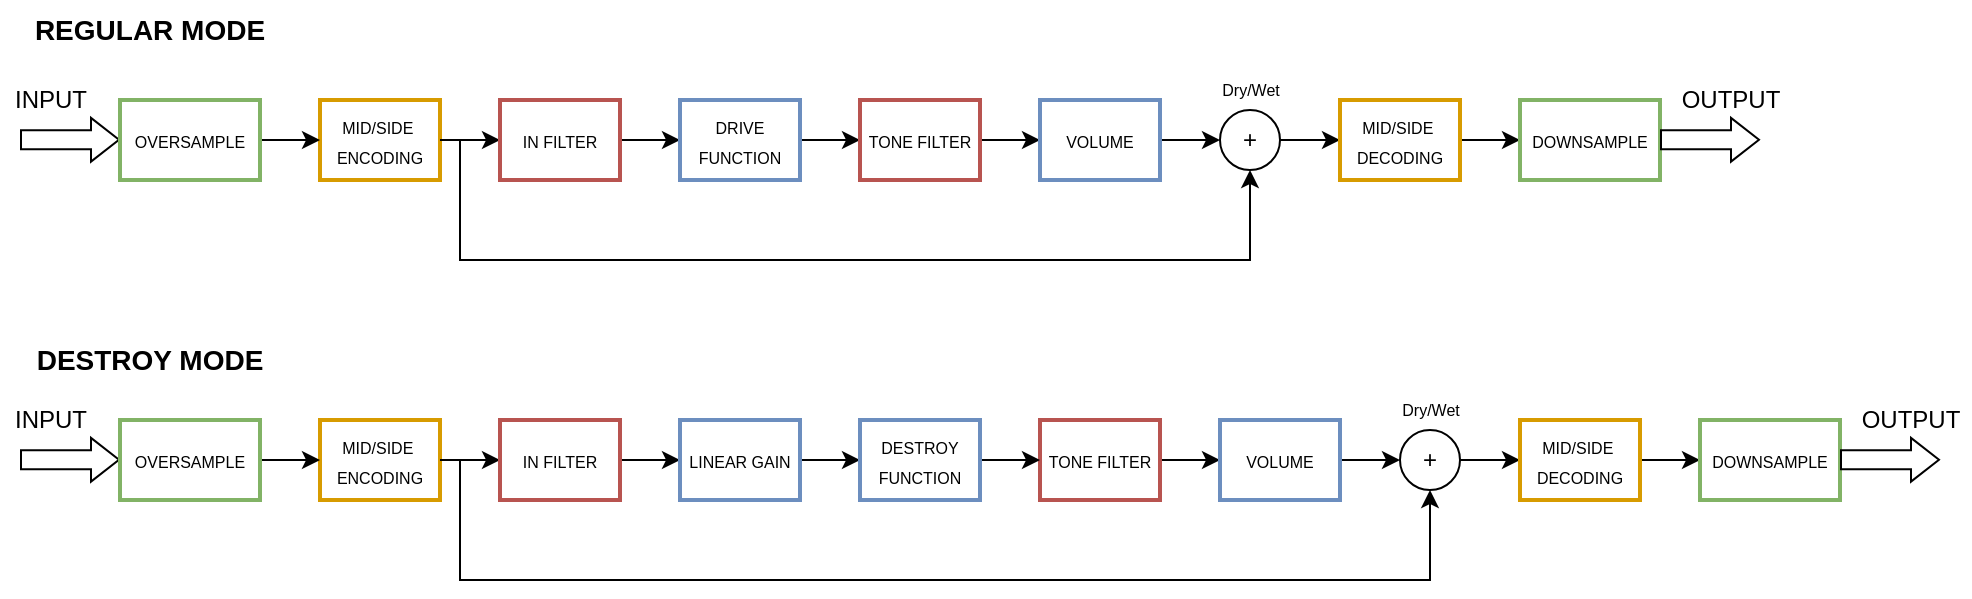 <mxfile version="18.0.2" type="device"><diagram id="dr8piRN5F8mOHqAYA1eF" name="Page-1"><mxGraphModel dx="1038" dy="525" grid="0" gridSize="10" guides="1" tooltips="1" connect="1" arrows="1" fold="1" page="1" pageScale="1" pageWidth="1169" pageHeight="827" math="0" shadow="0"><root><mxCell id="0"/><mxCell id="1" parent="0"/><mxCell id="1cG0Ijkx4MYb0JVEAFdg-1" value="" style="shape=flexArrow;endArrow=classic;html=1;rounded=0;endWidth=11.429;endSize=4.334;width=9.429;" edge="1" parent="1"><mxGeometry width="50" height="50" relative="1" as="geometry"><mxPoint x="30" y="179.86" as="sourcePoint"/><mxPoint x="80" y="179.86" as="targetPoint"/></mxGeometry></mxCell><mxCell id="1cG0Ijkx4MYb0JVEAFdg-2" value="INPUT" style="text;html=1;align=center;verticalAlign=middle;resizable=0;points=[];autosize=1;strokeColor=none;fillColor=none;" vertex="1" parent="1"><mxGeometry x="20" y="150" width="50" height="20" as="geometry"/></mxCell><mxCell id="1cG0Ijkx4MYb0JVEAFdg-3" value="&lt;font style=&quot;font-size: 8px;&quot;&gt;MID/SIDE&amp;nbsp;&lt;br&gt;ENCODING&lt;/font&gt;" style="rounded=0;whiteSpace=wrap;html=1;align=center;fillColor=default;strokeColor=#d79b00;strokeWidth=2;" vertex="1" parent="1"><mxGeometry x="180" y="160" width="60" height="40" as="geometry"/></mxCell><mxCell id="1cG0Ijkx4MYb0JVEAFdg-4" value="" style="endArrow=classic;html=1;rounded=0;fontSize=8;exitX=1;exitY=0.5;exitDx=0;exitDy=0;" edge="1" parent="1" source="1cG0Ijkx4MYb0JVEAFdg-3"><mxGeometry width="50" height="50" relative="1" as="geometry"><mxPoint x="320" y="230" as="sourcePoint"/><mxPoint x="270" y="180" as="targetPoint"/></mxGeometry></mxCell><mxCell id="1cG0Ijkx4MYb0JVEAFdg-8" value="" style="edgeStyle=orthogonalEdgeStyle;rounded=0;orthogonalLoop=1;jettySize=auto;html=1;fontSize=8;" edge="1" parent="1" source="1cG0Ijkx4MYb0JVEAFdg-6" target="1cG0Ijkx4MYb0JVEAFdg-7"><mxGeometry relative="1" as="geometry"/></mxCell><mxCell id="1cG0Ijkx4MYb0JVEAFdg-6" value="&lt;span style=&quot;font-size: 8px;&quot;&gt;IN FILTER&lt;/span&gt;" style="rounded=0;whiteSpace=wrap;html=1;fillColor=default;strokeColor=#b85450;strokeWidth=2;" vertex="1" parent="1"><mxGeometry x="270" y="160" width="60" height="40" as="geometry"/></mxCell><mxCell id="1cG0Ijkx4MYb0JVEAFdg-10" value="" style="edgeStyle=orthogonalEdgeStyle;rounded=0;orthogonalLoop=1;jettySize=auto;html=1;fontSize=8;" edge="1" parent="1" source="1cG0Ijkx4MYb0JVEAFdg-7" target="1cG0Ijkx4MYb0JVEAFdg-9"><mxGeometry relative="1" as="geometry"/></mxCell><mxCell id="1cG0Ijkx4MYb0JVEAFdg-7" value="&lt;span style=&quot;font-size: 8px;&quot;&gt;DRIVE FUNCTION&lt;/span&gt;" style="rounded=0;whiteSpace=wrap;html=1;fillColor=default;strokeColor=#6c8ebf;strokeWidth=2;" vertex="1" parent="1"><mxGeometry x="360" y="160" width="60" height="40" as="geometry"/></mxCell><mxCell id="1cG0Ijkx4MYb0JVEAFdg-12" value="" style="edgeStyle=orthogonalEdgeStyle;rounded=0;orthogonalLoop=1;jettySize=auto;html=1;fontSize=8;" edge="1" parent="1" source="1cG0Ijkx4MYb0JVEAFdg-9" target="1cG0Ijkx4MYb0JVEAFdg-11"><mxGeometry relative="1" as="geometry"/></mxCell><mxCell id="1cG0Ijkx4MYb0JVEAFdg-9" value="&lt;span style=&quot;font-size: 8px;&quot;&gt;TONE FILTER&lt;/span&gt;" style="rounded=0;whiteSpace=wrap;html=1;fillColor=default;strokeColor=#b85450;strokeWidth=2;" vertex="1" parent="1"><mxGeometry x="450" y="160" width="60" height="40" as="geometry"/></mxCell><mxCell id="1cG0Ijkx4MYb0JVEAFdg-14" value="" style="edgeStyle=orthogonalEdgeStyle;rounded=0;orthogonalLoop=1;jettySize=auto;html=1;fontSize=8;" edge="1" parent="1" source="1cG0Ijkx4MYb0JVEAFdg-11" target="1cG0Ijkx4MYb0JVEAFdg-13"><mxGeometry relative="1" as="geometry"/></mxCell><mxCell id="1cG0Ijkx4MYb0JVEAFdg-11" value="&lt;span style=&quot;font-size: 8px;&quot;&gt;VOLUME&lt;/span&gt;" style="rounded=0;whiteSpace=wrap;html=1;fillColor=default;strokeColor=#6c8ebf;strokeWidth=2;" vertex="1" parent="1"><mxGeometry x="540" y="160" width="60" height="40" as="geometry"/></mxCell><mxCell id="1cG0Ijkx4MYb0JVEAFdg-20" value="" style="edgeStyle=orthogonalEdgeStyle;rounded=0;orthogonalLoop=1;jettySize=auto;html=1;fontSize=8;" edge="1" parent="1" source="1cG0Ijkx4MYb0JVEAFdg-13"><mxGeometry relative="1" as="geometry"><mxPoint x="690" y="180" as="targetPoint"/></mxGeometry></mxCell><mxCell id="1cG0Ijkx4MYb0JVEAFdg-13" value="+" style="ellipse;whiteSpace=wrap;html=1;rounded=0;" vertex="1" parent="1"><mxGeometry x="630" y="165" width="30" height="30" as="geometry"/></mxCell><mxCell id="1cG0Ijkx4MYb0JVEAFdg-15" value="" style="endArrow=classic;html=1;rounded=0;fontSize=8;entryX=0.5;entryY=1;entryDx=0;entryDy=0;" edge="1" parent="1" target="1cG0Ijkx4MYb0JVEAFdg-13"><mxGeometry width="50" height="50" relative="1" as="geometry"><mxPoint x="250" y="180" as="sourcePoint"/><mxPoint x="680" y="240" as="targetPoint"/><Array as="points"><mxPoint x="250" y="240"/><mxPoint x="645" y="240"/></Array></mxGeometry></mxCell><mxCell id="1cG0Ijkx4MYb0JVEAFdg-17" value="" style="edgeStyle=orthogonalEdgeStyle;rounded=0;orthogonalLoop=1;jettySize=auto;html=1;fontSize=8;" edge="1" parent="1" source="1cG0Ijkx4MYb0JVEAFdg-16" target="1cG0Ijkx4MYb0JVEAFdg-3"><mxGeometry relative="1" as="geometry"/></mxCell><mxCell id="1cG0Ijkx4MYb0JVEAFdg-16" value="&lt;span style=&quot;font-size: 8px;&quot;&gt;OVERSAMPLE&lt;/span&gt;" style="rounded=0;whiteSpace=wrap;html=1;align=center;fillColor=default;strokeColor=#82b366;gradientColor=none;strokeWidth=2;" vertex="1" parent="1"><mxGeometry x="80" y="160" width="70" height="40" as="geometry"/></mxCell><mxCell id="1cG0Ijkx4MYb0JVEAFdg-18" value="Dry/Wet" style="text;html=1;align=center;verticalAlign=middle;resizable=0;points=[];autosize=1;strokeColor=none;fillColor=none;fontSize=8;" vertex="1" parent="1"><mxGeometry x="625" y="145" width="40" height="20" as="geometry"/></mxCell><mxCell id="1cG0Ijkx4MYb0JVEAFdg-23" value="" style="edgeStyle=orthogonalEdgeStyle;rounded=0;orthogonalLoop=1;jettySize=auto;html=1;fontSize=8;" edge="1" parent="1" source="1cG0Ijkx4MYb0JVEAFdg-21" target="1cG0Ijkx4MYb0JVEAFdg-22"><mxGeometry relative="1" as="geometry"/></mxCell><mxCell id="1cG0Ijkx4MYb0JVEAFdg-21" value="&lt;span style=&quot;font-size: 8px;&quot;&gt;MID/SIDE&amp;nbsp;&lt;br&gt;DECODING&lt;br&gt;&lt;/span&gt;" style="rounded=0;whiteSpace=wrap;html=1;fillColor=default;strokeColor=#d79b00;strokeWidth=2;" vertex="1" parent="1"><mxGeometry x="690" y="160" width="60" height="40" as="geometry"/></mxCell><mxCell id="1cG0Ijkx4MYb0JVEAFdg-22" value="&lt;span style=&quot;font-size: 8px;&quot;&gt;DOWNSAMPLE&lt;br&gt;&lt;/span&gt;" style="rounded=0;whiteSpace=wrap;html=1;fillColor=default;strokeColor=#82b366;gradientColor=none;strokeWidth=2;" vertex="1" parent="1"><mxGeometry x="780" y="160" width="70" height="40" as="geometry"/></mxCell><mxCell id="1cG0Ijkx4MYb0JVEAFdg-24" value="" style="shape=flexArrow;endArrow=classic;html=1;rounded=0;endWidth=11.429;endSize=4.334;width=9.429;" edge="1" parent="1"><mxGeometry width="50" height="50" relative="1" as="geometry"><mxPoint x="850" y="179.86" as="sourcePoint"/><mxPoint x="900" y="179.86" as="targetPoint"/></mxGeometry></mxCell><mxCell id="1cG0Ijkx4MYb0JVEAFdg-25" value="OUTPUT" style="text;html=1;align=center;verticalAlign=middle;resizable=0;points=[];autosize=1;strokeColor=none;fillColor=none;" vertex="1" parent="1"><mxGeometry x="855" y="150" width="60" height="20" as="geometry"/></mxCell><mxCell id="1cG0Ijkx4MYb0JVEAFdg-26" value="" style="shape=flexArrow;endArrow=classic;html=1;rounded=0;endWidth=11.429;endSize=4.334;width=9.429;" edge="1" parent="1"><mxGeometry width="50" height="50" relative="1" as="geometry"><mxPoint x="30" y="339.86" as="sourcePoint"/><mxPoint x="80" y="339.86" as="targetPoint"/></mxGeometry></mxCell><mxCell id="1cG0Ijkx4MYb0JVEAFdg-27" value="INPUT" style="text;html=1;align=center;verticalAlign=middle;resizable=0;points=[];autosize=1;strokeColor=none;fillColor=none;" vertex="1" parent="1"><mxGeometry x="20" y="310" width="50" height="20" as="geometry"/></mxCell><mxCell id="1cG0Ijkx4MYb0JVEAFdg-28" value="&lt;font style=&quot;font-size: 8px;&quot;&gt;MID/SIDE&amp;nbsp;&lt;br&gt;ENCODING&lt;/font&gt;" style="rounded=0;whiteSpace=wrap;html=1;align=center;fillColor=default;strokeColor=#d79b00;strokeWidth=2;" vertex="1" parent="1"><mxGeometry x="180" y="320" width="60" height="40" as="geometry"/></mxCell><mxCell id="1cG0Ijkx4MYb0JVEAFdg-29" value="" style="endArrow=classic;html=1;rounded=0;fontSize=8;exitX=1;exitY=0.5;exitDx=0;exitDy=0;" edge="1" parent="1" source="1cG0Ijkx4MYb0JVEAFdg-28"><mxGeometry width="50" height="50" relative="1" as="geometry"><mxPoint x="320" y="390" as="sourcePoint"/><mxPoint x="270" y="340" as="targetPoint"/></mxGeometry></mxCell><mxCell id="1cG0Ijkx4MYb0JVEAFdg-30" value="" style="edgeStyle=orthogonalEdgeStyle;rounded=0;orthogonalLoop=1;jettySize=auto;html=1;fontSize=8;" edge="1" parent="1" source="1cG0Ijkx4MYb0JVEAFdg-31" target="1cG0Ijkx4MYb0JVEAFdg-33"><mxGeometry relative="1" as="geometry"/></mxCell><mxCell id="1cG0Ijkx4MYb0JVEAFdg-31" value="&lt;span style=&quot;font-size: 8px;&quot;&gt;IN FILTER&lt;/span&gt;" style="rounded=0;whiteSpace=wrap;html=1;fillColor=default;strokeColor=#b85450;strokeWidth=2;" vertex="1" parent="1"><mxGeometry x="270" y="320" width="60" height="40" as="geometry"/></mxCell><mxCell id="1cG0Ijkx4MYb0JVEAFdg-53" value="" style="edgeStyle=orthogonalEdgeStyle;rounded=0;orthogonalLoop=1;jettySize=auto;html=1;fontSize=14;" edge="1" parent="1" source="1cG0Ijkx4MYb0JVEAFdg-33" target="1cG0Ijkx4MYb0JVEAFdg-52"><mxGeometry relative="1" as="geometry"/></mxCell><mxCell id="1cG0Ijkx4MYb0JVEAFdg-33" value="&lt;span style=&quot;font-size: 8px;&quot;&gt;LINEAR GAIN&lt;/span&gt;" style="rounded=0;whiteSpace=wrap;html=1;fillColor=default;strokeColor=#6c8ebf;strokeWidth=2;" vertex="1" parent="1"><mxGeometry x="360" y="320" width="60" height="40" as="geometry"/></mxCell><mxCell id="1cG0Ijkx4MYb0JVEAFdg-34" value="" style="edgeStyle=orthogonalEdgeStyle;rounded=0;orthogonalLoop=1;jettySize=auto;html=1;fontSize=8;" edge="1" parent="1" source="1cG0Ijkx4MYb0JVEAFdg-35" target="1cG0Ijkx4MYb0JVEAFdg-37"><mxGeometry relative="1" as="geometry"/></mxCell><mxCell id="1cG0Ijkx4MYb0JVEAFdg-35" value="&lt;span style=&quot;font-size: 8px;&quot;&gt;TONE FILTER&lt;/span&gt;" style="rounded=0;whiteSpace=wrap;html=1;fillColor=default;strokeColor=#b85450;strokeWidth=2;" vertex="1" parent="1"><mxGeometry x="540" y="320" width="60" height="40" as="geometry"/></mxCell><mxCell id="1cG0Ijkx4MYb0JVEAFdg-36" value="" style="edgeStyle=orthogonalEdgeStyle;rounded=0;orthogonalLoop=1;jettySize=auto;html=1;fontSize=8;" edge="1" parent="1" source="1cG0Ijkx4MYb0JVEAFdg-37" target="1cG0Ijkx4MYb0JVEAFdg-39"><mxGeometry relative="1" as="geometry"/></mxCell><mxCell id="1cG0Ijkx4MYb0JVEAFdg-37" value="&lt;span style=&quot;font-size: 8px;&quot;&gt;VOLUME&lt;/span&gt;" style="rounded=0;whiteSpace=wrap;html=1;fillColor=default;strokeColor=#6c8ebf;strokeWidth=2;" vertex="1" parent="1"><mxGeometry x="630" y="320" width="60" height="40" as="geometry"/></mxCell><mxCell id="1cG0Ijkx4MYb0JVEAFdg-38" value="" style="edgeStyle=orthogonalEdgeStyle;rounded=0;orthogonalLoop=1;jettySize=auto;html=1;fontSize=8;" edge="1" parent="1" source="1cG0Ijkx4MYb0JVEAFdg-39"><mxGeometry relative="1" as="geometry"><mxPoint x="780" y="340" as="targetPoint"/></mxGeometry></mxCell><mxCell id="1cG0Ijkx4MYb0JVEAFdg-39" value="+" style="ellipse;whiteSpace=wrap;html=1;rounded=0;" vertex="1" parent="1"><mxGeometry x="720" y="325" width="30" height="30" as="geometry"/></mxCell><mxCell id="1cG0Ijkx4MYb0JVEAFdg-40" value="" style="endArrow=classic;html=1;rounded=0;fontSize=8;entryX=0.5;entryY=1;entryDx=0;entryDy=0;" edge="1" parent="1" target="1cG0Ijkx4MYb0JVEAFdg-39"><mxGeometry width="50" height="50" relative="1" as="geometry"><mxPoint x="250" y="340" as="sourcePoint"/><mxPoint x="680" y="400" as="targetPoint"/><Array as="points"><mxPoint x="250" y="400"/><mxPoint x="735" y="400"/></Array></mxGeometry></mxCell><mxCell id="1cG0Ijkx4MYb0JVEAFdg-41" value="" style="edgeStyle=orthogonalEdgeStyle;rounded=0;orthogonalLoop=1;jettySize=auto;html=1;fontSize=8;" edge="1" parent="1" source="1cG0Ijkx4MYb0JVEAFdg-42" target="1cG0Ijkx4MYb0JVEAFdg-28"><mxGeometry relative="1" as="geometry"/></mxCell><mxCell id="1cG0Ijkx4MYb0JVEAFdg-42" value="&lt;span style=&quot;font-size: 8px;&quot;&gt;OVERSAMPLE&lt;/span&gt;" style="rounded=0;whiteSpace=wrap;html=1;align=center;fillColor=default;strokeColor=#82b366;gradientColor=none;strokeWidth=2;" vertex="1" parent="1"><mxGeometry x="80" y="320" width="70" height="40" as="geometry"/></mxCell><mxCell id="1cG0Ijkx4MYb0JVEAFdg-43" value="Dry/Wet" style="text;html=1;align=center;verticalAlign=middle;resizable=0;points=[];autosize=1;strokeColor=none;fillColor=none;fontSize=8;" vertex="1" parent="1"><mxGeometry x="715" y="305" width="40" height="20" as="geometry"/></mxCell><mxCell id="1cG0Ijkx4MYb0JVEAFdg-44" value="" style="edgeStyle=orthogonalEdgeStyle;rounded=0;orthogonalLoop=1;jettySize=auto;html=1;fontSize=8;" edge="1" parent="1" source="1cG0Ijkx4MYb0JVEAFdg-45" target="1cG0Ijkx4MYb0JVEAFdg-46"><mxGeometry relative="1" as="geometry"/></mxCell><mxCell id="1cG0Ijkx4MYb0JVEAFdg-45" value="&lt;span style=&quot;font-size: 8px;&quot;&gt;MID/SIDE&amp;nbsp;&lt;br&gt;DECODING&lt;br&gt;&lt;/span&gt;" style="rounded=0;whiteSpace=wrap;html=1;fillColor=default;strokeColor=#d79b00;strokeWidth=2;" vertex="1" parent="1"><mxGeometry x="780" y="320" width="60" height="40" as="geometry"/></mxCell><mxCell id="1cG0Ijkx4MYb0JVEAFdg-46" value="&lt;span style=&quot;font-size: 8px;&quot;&gt;DOWNSAMPLE&lt;br&gt;&lt;/span&gt;" style="rounded=0;whiteSpace=wrap;html=1;fillColor=default;strokeColor=#82b366;gradientColor=none;strokeWidth=2;" vertex="1" parent="1"><mxGeometry x="870" y="320" width="70" height="40" as="geometry"/></mxCell><mxCell id="1cG0Ijkx4MYb0JVEAFdg-47" value="" style="shape=flexArrow;endArrow=classic;html=1;rounded=0;endWidth=11.429;endSize=4.334;width=9.429;" edge="1" parent="1"><mxGeometry width="50" height="50" relative="1" as="geometry"><mxPoint x="940" y="339.86" as="sourcePoint"/><mxPoint x="990" y="339.86" as="targetPoint"/></mxGeometry></mxCell><mxCell id="1cG0Ijkx4MYb0JVEAFdg-48" value="OUTPUT" style="text;html=1;align=center;verticalAlign=middle;resizable=0;points=[];autosize=1;strokeColor=none;fillColor=none;" vertex="1" parent="1"><mxGeometry x="945" y="310" width="60" height="20" as="geometry"/></mxCell><mxCell id="1cG0Ijkx4MYb0JVEAFdg-49" value="&lt;font style=&quot;font-size: 14px;&quot;&gt;REGULAR MODE&lt;/font&gt;" style="text;html=1;strokeColor=none;fillColor=none;align=center;verticalAlign=middle;whiteSpace=wrap;rounded=0;fontSize=8;fontStyle=1" vertex="1" parent="1"><mxGeometry x="30" y="110" width="130" height="30" as="geometry"/></mxCell><mxCell id="1cG0Ijkx4MYb0JVEAFdg-51" value="&lt;font style=&quot;font-size: 14px;&quot;&gt;DESTROY MODE&lt;/font&gt;" style="text;html=1;strokeColor=none;fillColor=none;align=center;verticalAlign=middle;whiteSpace=wrap;rounded=0;fontSize=8;fontStyle=1" vertex="1" parent="1"><mxGeometry x="30" y="275" width="130" height="30" as="geometry"/></mxCell><mxCell id="1cG0Ijkx4MYb0JVEAFdg-54" value="" style="edgeStyle=orthogonalEdgeStyle;rounded=0;orthogonalLoop=1;jettySize=auto;html=1;fontSize=14;" edge="1" parent="1" source="1cG0Ijkx4MYb0JVEAFdg-52" target="1cG0Ijkx4MYb0JVEAFdg-35"><mxGeometry relative="1" as="geometry"/></mxCell><mxCell id="1cG0Ijkx4MYb0JVEAFdg-52" value="&lt;span style=&quot;font-size: 8px;&quot;&gt;DESTROY&lt;br&gt;FUNCTION&lt;/span&gt;" style="rounded=0;whiteSpace=wrap;html=1;fillColor=default;strokeColor=#6c8ebf;strokeWidth=2;" vertex="1" parent="1"><mxGeometry x="450" y="320" width="60" height="40" as="geometry"/></mxCell></root></mxGraphModel></diagram></mxfile>